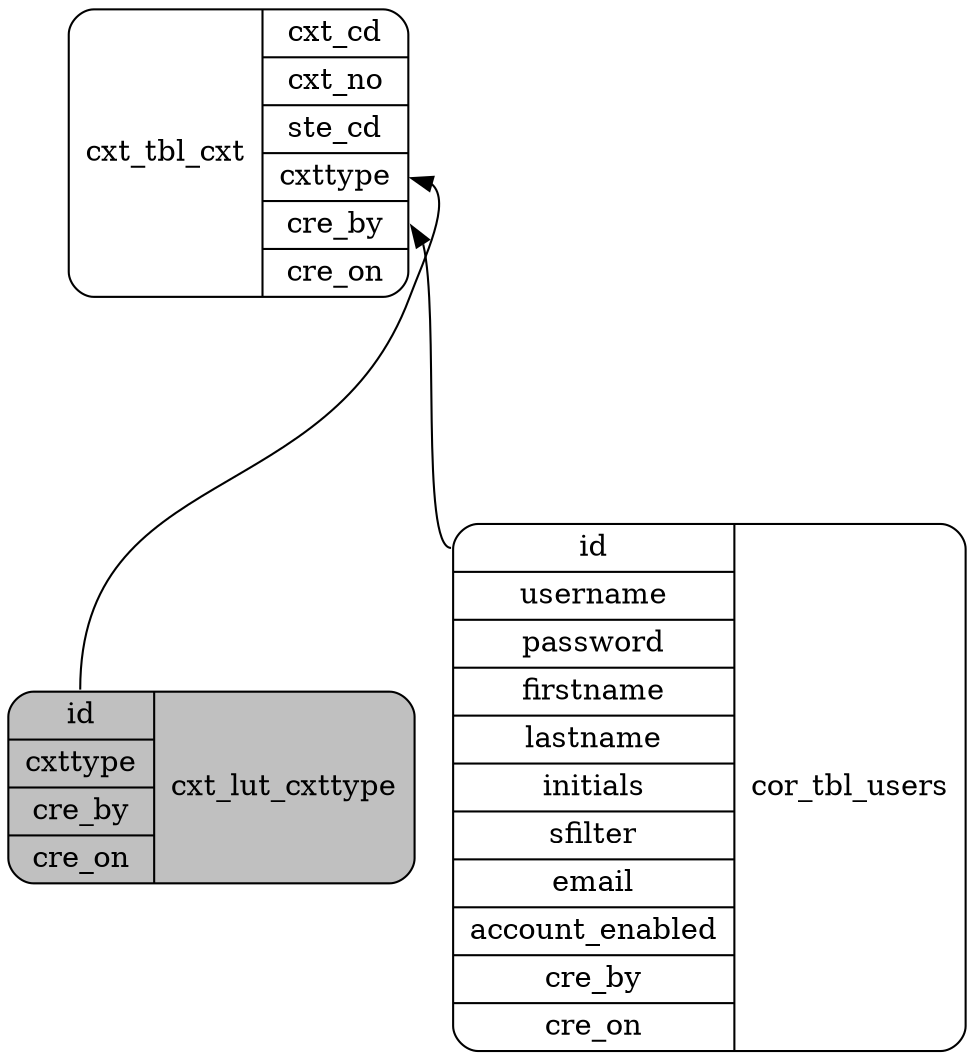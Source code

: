 digraph g {
	rankdir = "BT"
	ranksep="1.5"

	edge [];

	// nodes

	node0 [
	label = "{ <n01> id | <n02> cxttype | <n03> cre_by | <n04> cre_on} | <f0> cxt_lut_cxttype"
	fillcolor = "grey"
	style = "filled,rounded"
	shape = "record"
	];

	node1 [
	label = "<f0> cxt_tbl_cxt | { <n11> cxt_cd | <n12> cxt_no | <n13> ste_cd | <n14> cxttype | <n15> cre_by | <n16> cre_on} "
	shape = "record"
	style= "rounded"
	];

	node2 [
	label = "{ <n21> id | <n22> username | <n23> password | <n24> firstname | <n25> lastname | <n26> initials | <n27> sfilter | <n28> email | <n29> account_enabled | <n210> cre_by | <n211> cre_on } | <f0> cor_tbl_users"
	style = "rounded"
	shape = "record"
	];

	// relations

	node0:n01 -> node1:n14 
	node2:n21 -> node1:n15
}

